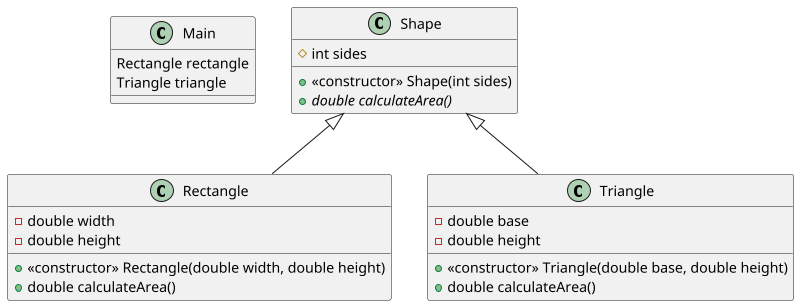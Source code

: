 @startuml task2
scale 800 width
class Main {
    Rectangle rectangle
    Triangle triangle
    }

class Shape {
    #int sides
    +<<constructor>> Shape(int sides)
    +{abstract} double calculateArea()
}

class Rectangle {
    -double width
    -double height
    +<<constructor>> Rectangle(double width, double height)
    +double calculateArea()
}

class Triangle {
    -double base
    -double height
    +<<constructor>> Triangle(double base, double height)
    +double calculateArea()
}

Shape <|-- Rectangle
Shape <|-- Triangle

@enduml